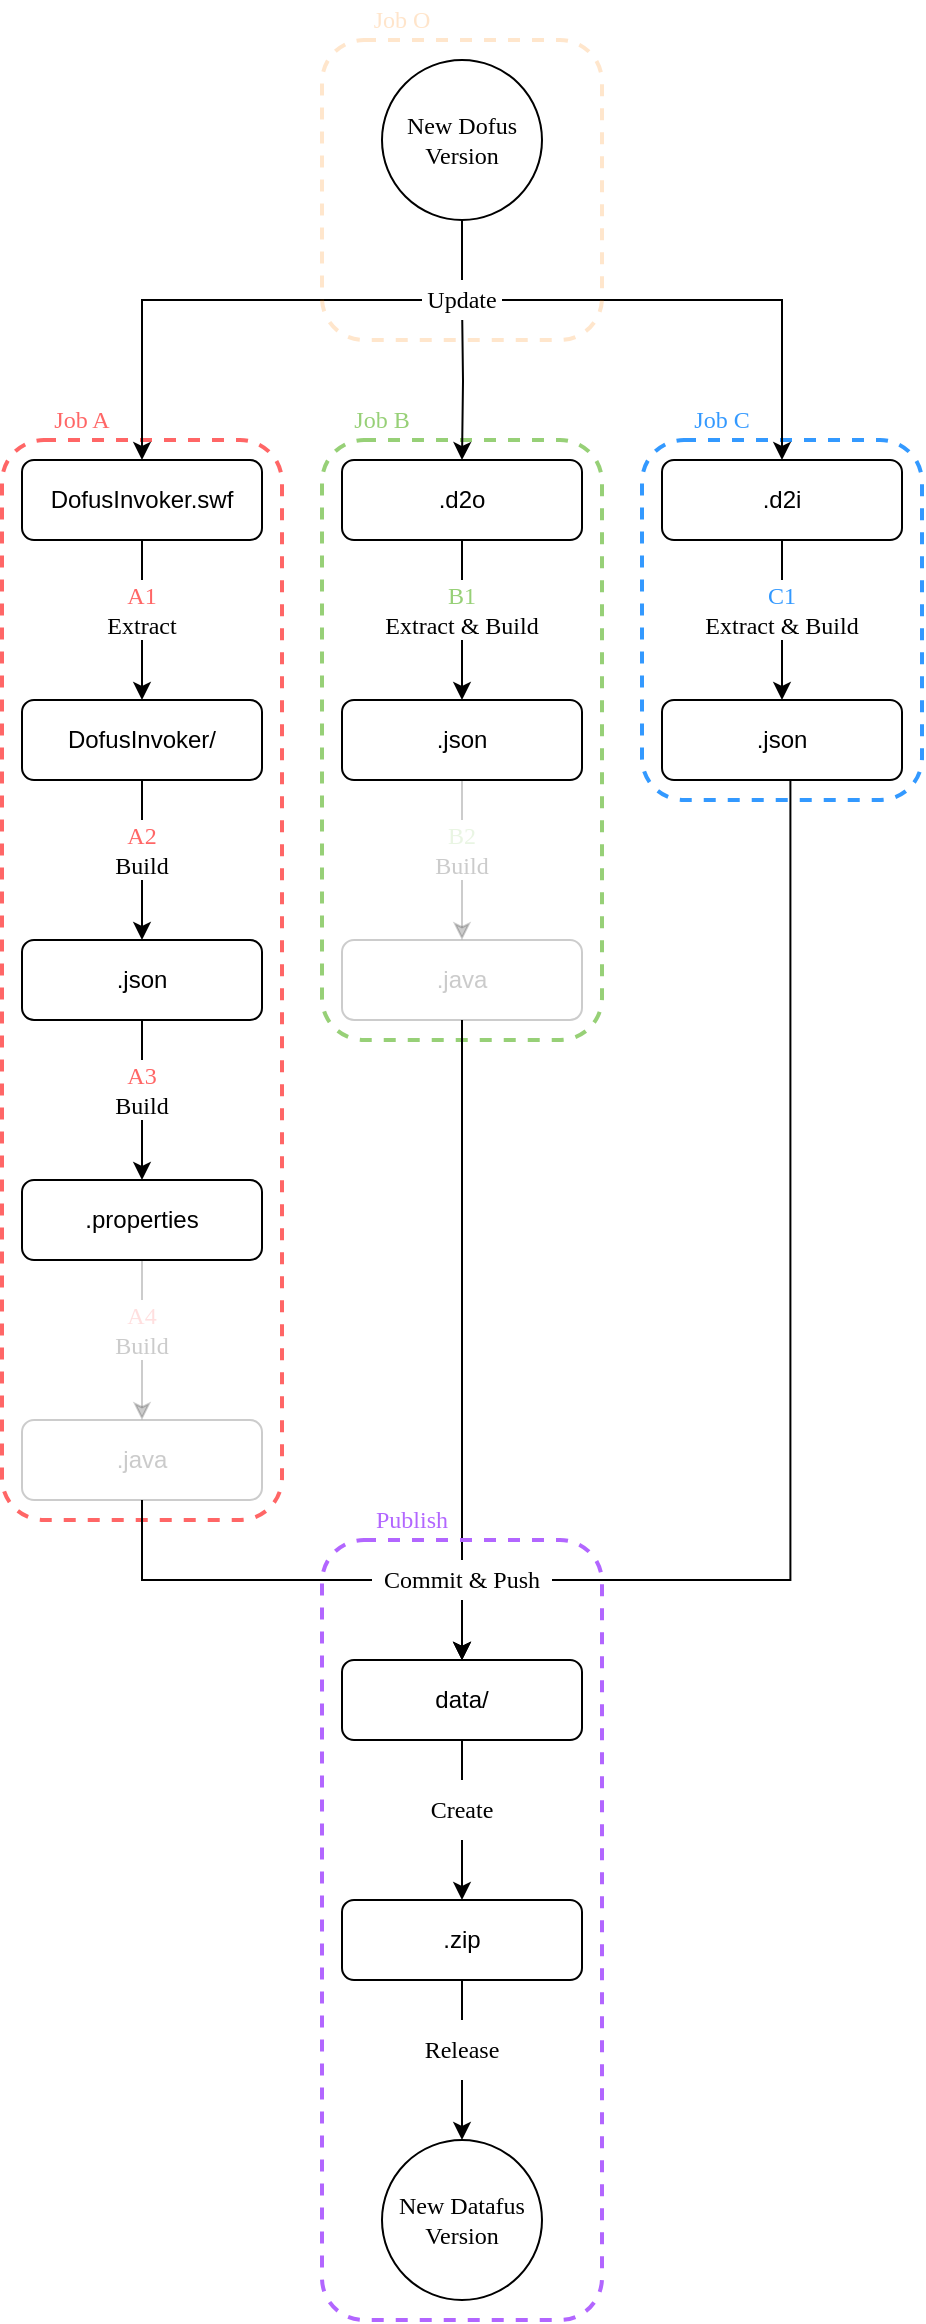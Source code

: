 <mxfile version="20.6.0" type="device"><diagram id="nhp_7rRbsJUrWBSMZgtv" name="Page-1"><mxGraphModel dx="813" dy="1030" grid="1" gridSize="10" guides="1" tooltips="1" connect="1" arrows="1" fold="1" page="1" pageScale="1" pageWidth="520" pageHeight="600" math="0" shadow="0"><root><mxCell id="0"/><mxCell id="1" parent="0"/><mxCell id="apTINImMdSON69x1LJTN-12" value="" style="rounded=1;whiteSpace=wrap;html=1;fontFamily=Georgia;fillColor=none;dashed=1;strokeWidth=2;strokeColor=#FF6666;connectable=0;" parent="1" vertex="1"><mxGeometry x="30" y="150" width="140" height="540" as="geometry"/></mxCell><mxCell id="apTINImMdSON69x1LJTN-14" value="" style="rounded=1;whiteSpace=wrap;html=1;fontFamily=Georgia;fillColor=none;dashed=1;strokeWidth=2;strokeColor=#3399FF;connectable=0;" parent="1" vertex="1"><mxGeometry x="350" y="150" width="140" height="180" as="geometry"/></mxCell><mxCell id="apTINImMdSON69x1LJTN-13" value="" style="rounded=1;whiteSpace=wrap;html=1;fontFamily=Georgia;fillColor=none;dashed=1;strokeWidth=2;strokeColor=#97D077;connectable=0;" parent="1" vertex="1"><mxGeometry x="190" y="150" width="140" height="300" as="geometry"/></mxCell><mxCell id="apTINImMdSON69x1LJTN-1" value="New Dofus Version" style="ellipse;whiteSpace=wrap;html=1;aspect=fixed;fontFamily=Georgia;" parent="1" vertex="1"><mxGeometry x="220" y="-40" width="80" height="80" as="geometry"/></mxCell><mxCell id="apTINImMdSON69x1LJTN-2" value=".d2o" style="rounded=1;whiteSpace=wrap;html=1;fontFamily=Helvetica;" parent="1" vertex="1"><mxGeometry x="200" y="160" width="120" height="40" as="geometry"/></mxCell><mxCell id="apTINImMdSON69x1LJTN-3" value=".d2i" style="rounded=1;whiteSpace=wrap;html=1;fontFamily=Helvetica;" parent="1" vertex="1"><mxGeometry x="360" y="160" width="120" height="40" as="geometry"/></mxCell><mxCell id="apTINImMdSON69x1LJTN-4" value="DofusInvoker.swf" style="rounded=1;whiteSpace=wrap;html=1;fontFamily=Helvetica;" parent="1" vertex="1"><mxGeometry x="40" y="160" width="120" height="40" as="geometry"/></mxCell><mxCell id="apTINImMdSON69x1LJTN-5" value="DofusInvoker/" style="rounded=1;whiteSpace=wrap;html=1;fontFamily=Helvetica;" parent="1" vertex="1"><mxGeometry x="40" y="280" width="120" height="40" as="geometry"/></mxCell><mxCell id="apTINImMdSON69x1LJTN-6" value=".json" style="rounded=1;whiteSpace=wrap;html=1;fontFamily=Helvetica;" parent="1" vertex="1"><mxGeometry x="200" y="280" width="120" height="40" as="geometry"/></mxCell><mxCell id="apTINImMdSON69x1LJTN-7" value=".json" style="rounded=1;whiteSpace=wrap;html=1;fontFamily=Helvetica;" parent="1" vertex="1"><mxGeometry x="360" y="280" width="120" height="40" as="geometry"/></mxCell><mxCell id="apTINImMdSON69x1LJTN-8" value=".java" style="rounded=1;whiteSpace=wrap;html=1;fontFamily=Helvetica;opacity=20;textOpacity=20;" parent="1" vertex="1"><mxGeometry x="200" y="400" width="120" height="40" as="geometry"/></mxCell><mxCell id="apTINImMdSON69x1LJTN-9" value=".json" style="rounded=1;whiteSpace=wrap;html=1;fontFamily=Helvetica;" parent="1" vertex="1"><mxGeometry x="40" y="400" width="120" height="40" as="geometry"/></mxCell><mxCell id="apTINImMdSON69x1LJTN-10" value=".properties" style="rounded=1;whiteSpace=wrap;html=1;fontFamily=Helvetica;" parent="1" vertex="1"><mxGeometry x="40" y="520" width="120" height="40" as="geometry"/></mxCell><mxCell id="apTINImMdSON69x1LJTN-16" style="edgeStyle=orthogonalEdgeStyle;rounded=0;orthogonalLoop=1;jettySize=auto;html=1;exitX=0.5;exitY=1;exitDx=0;exitDy=0;entryX=0.5;entryY=0;entryDx=0;entryDy=0;fontFamily=Georgia;" parent="1" source="apTINImMdSON69x1LJTN-4" target="apTINImMdSON69x1LJTN-5" edge="1"><mxGeometry relative="1" as="geometry"/></mxCell><mxCell id="apTINImMdSON69x1LJTN-17" style="edgeStyle=orthogonalEdgeStyle;rounded=0;orthogonalLoop=1;jettySize=auto;html=1;exitX=0.5;exitY=1;exitDx=0;exitDy=0;entryX=0.5;entryY=0;entryDx=0;entryDy=0;fontFamily=Georgia;" parent="1" source="apTINImMdSON69x1LJTN-5" target="apTINImMdSON69x1LJTN-9" edge="1"><mxGeometry relative="1" as="geometry"><mxPoint x="110" y="210" as="sourcePoint"/><mxPoint x="110" y="290" as="targetPoint"/></mxGeometry></mxCell><mxCell id="apTINImMdSON69x1LJTN-18" style="edgeStyle=orthogonalEdgeStyle;rounded=0;orthogonalLoop=1;jettySize=auto;html=1;exitX=0.5;exitY=1;exitDx=0;exitDy=0;entryX=0.5;entryY=0;entryDx=0;entryDy=0;fontFamily=Georgia;" parent="1" source="apTINImMdSON69x1LJTN-9" target="apTINImMdSON69x1LJTN-10" edge="1"><mxGeometry relative="1" as="geometry"><mxPoint x="110" y="330" as="sourcePoint"/><mxPoint x="110" y="410" as="targetPoint"/></mxGeometry></mxCell><mxCell id="apTINImMdSON69x1LJTN-19" style="edgeStyle=orthogonalEdgeStyle;rounded=0;orthogonalLoop=1;jettySize=auto;html=1;entryX=0.5;entryY=0;entryDx=0;entryDy=0;fontFamily=Georgia;exitX=0.5;exitY=1;exitDx=0;exitDy=0;opacity=20;" parent="1" source="apTINImMdSON69x1LJTN-6" target="apTINImMdSON69x1LJTN-8" edge="1"><mxGeometry relative="1" as="geometry"><mxPoint x="110" y="450" as="sourcePoint"/><mxPoint x="110" y="530" as="targetPoint"/></mxGeometry></mxCell><mxCell id="apTINImMdSON69x1LJTN-20" style="edgeStyle=orthogonalEdgeStyle;rounded=0;orthogonalLoop=1;jettySize=auto;html=1;fontFamily=Georgia;exitX=0.5;exitY=1;exitDx=0;exitDy=0;" parent="1" source="apTINImMdSON69x1LJTN-2" edge="1"><mxGeometry relative="1" as="geometry"><mxPoint x="270" y="330" as="sourcePoint"/><mxPoint x="260" y="280" as="targetPoint"/></mxGeometry></mxCell><mxCell id="apTINImMdSON69x1LJTN-21" style="edgeStyle=orthogonalEdgeStyle;rounded=0;orthogonalLoop=1;jettySize=auto;html=1;fontFamily=Georgia;exitX=0.5;exitY=1;exitDx=0;exitDy=0;entryX=0.5;entryY=0;entryDx=0;entryDy=0;" parent="1" source="apTINImMdSON69x1LJTN-3" target="apTINImMdSON69x1LJTN-7" edge="1"><mxGeometry relative="1" as="geometry"><mxPoint x="270" y="210" as="sourcePoint"/><mxPoint x="270" y="290" as="targetPoint"/></mxGeometry></mxCell><mxCell id="apTINImMdSON69x1LJTN-22" style="edgeStyle=orthogonalEdgeStyle;rounded=0;orthogonalLoop=1;jettySize=auto;html=1;exitX=0.5;exitY=1;exitDx=0;exitDy=0;entryX=0.5;entryY=0;entryDx=0;entryDy=0;fontFamily=Georgia;" parent="1" source="apTINImMdSON69x1LJTN-1" target="apTINImMdSON69x1LJTN-4" edge="1"><mxGeometry relative="1" as="geometry"><mxPoint x="110" y="210" as="sourcePoint"/><mxPoint x="110" y="290" as="targetPoint"/><Array as="points"><mxPoint x="260" y="80"/><mxPoint x="100" y="80"/></Array></mxGeometry></mxCell><mxCell id="apTINImMdSON69x1LJTN-23" style="edgeStyle=orthogonalEdgeStyle;rounded=0;orthogonalLoop=1;jettySize=auto;html=1;exitX=0.5;exitY=1;exitDx=0;exitDy=0;fontFamily=Georgia;" parent="1" source="apTINImMdSON69x1LJTN-1" edge="1"><mxGeometry relative="1" as="geometry"><mxPoint x="270" y="90" as="sourcePoint"/><mxPoint x="420" y="160" as="targetPoint"/><Array as="points"><mxPoint x="260" y="80"/><mxPoint x="420" y="80"/></Array></mxGeometry></mxCell><mxCell id="apTINImMdSON69x1LJTN-24" style="edgeStyle=orthogonalEdgeStyle;rounded=0;orthogonalLoop=1;jettySize=auto;html=1;fontFamily=Georgia;" parent="1" target="apTINImMdSON69x1LJTN-2" edge="1"><mxGeometry relative="1" as="geometry"><mxPoint x="260" y="80" as="sourcePoint"/><mxPoint x="430" y="170" as="targetPoint"/></mxGeometry></mxCell><mxCell id="apTINImMdSON69x1LJTN-25" value="&lt;div style=&quot;font-size: 12px&quot;&gt;&lt;font style=&quot;font-size: 12px&quot;&gt;A1&lt;/font&gt;&lt;/div&gt;&lt;div style=&quot;font-size: 12px&quot;&gt;&lt;font style=&quot;font-size: 12px&quot;&gt;&lt;font style=&quot;font-size: 12px&quot; color=&quot;#000000&quot;&gt;Extract&lt;/font&gt;&lt;br&gt;&lt;/font&gt;&lt;/div&gt;" style="text;html=1;strokeColor=none;align=center;verticalAlign=middle;whiteSpace=wrap;rounded=0;dashed=1;fontFamily=Georgia;spacing=0;fontSize=11;fontColor=#FF6666;labelBackgroundColor=none;fillColor=default;" parent="1" vertex="1"><mxGeometry x="80" y="220" width="40" height="30" as="geometry"/></mxCell><mxCell id="apTINImMdSON69x1LJTN-26" value="&lt;div&gt;&lt;font color=&quot;#FF6666&quot;&gt;A3&lt;/font&gt;&lt;br&gt;&lt;/div&gt;&lt;div&gt;Build&lt;/div&gt;" style="text;html=1;strokeColor=none;align=center;verticalAlign=middle;whiteSpace=wrap;rounded=0;dashed=1;fontFamily=Georgia;fillColor=#FFFFFF;" parent="1" vertex="1"><mxGeometry x="80" y="460" width="40" height="30" as="geometry"/></mxCell><mxCell id="apTINImMdSON69x1LJTN-28" value="&lt;div&gt;&lt;font color=&quot;#FF6666&quot;&gt;A2&lt;/font&gt;&lt;br&gt;&lt;/div&gt;&lt;div&gt;Build&lt;/div&gt;" style="text;html=1;strokeColor=none;align=center;verticalAlign=middle;whiteSpace=wrap;rounded=0;dashed=1;fontFamily=Georgia;fillColor=#FFFFFF;" parent="1" vertex="1"><mxGeometry x="80" y="340" width="40" height="30" as="geometry"/></mxCell><mxCell id="apTINImMdSON69x1LJTN-29" value="&lt;div&gt;&lt;font color=&quot;#97D077&quot;&gt;B2&lt;/font&gt;&lt;br&gt;&lt;/div&gt;&lt;div&gt;Build&lt;/div&gt;" style="text;html=1;strokeColor=none;align=center;verticalAlign=middle;whiteSpace=wrap;rounded=0;dashed=1;fontFamily=Georgia;fillColor=#FFFFFF;textOpacity=20;" parent="1" vertex="1"><mxGeometry x="240" y="340" width="40" height="30" as="geometry"/></mxCell><mxCell id="apTINImMdSON69x1LJTN-30" value="&lt;div&gt;&lt;font color=&quot;#97D077&quot;&gt;B1&lt;/font&gt;&lt;br&gt;&lt;/div&gt;&lt;div&gt;Extract &amp;amp; Build&lt;/div&gt;" style="text;html=1;strokeColor=none;align=center;verticalAlign=middle;whiteSpace=wrap;rounded=0;dashed=1;fontFamily=Georgia;fillColor=#FFFFFF;" parent="1" vertex="1"><mxGeometry x="200" y="220" width="120" height="30" as="geometry"/></mxCell><mxCell id="apTINImMdSON69x1LJTN-32" value="&lt;div&gt;&lt;font color=&quot;#3399FF&quot;&gt;C1&lt;/font&gt;&lt;br&gt;&lt;/div&gt;&lt;div&gt;Extract &amp;amp; Build&lt;/div&gt;" style="text;html=1;strokeColor=none;align=center;verticalAlign=middle;whiteSpace=wrap;rounded=0;dashed=1;fontFamily=Georgia;fillColor=#FFFFFF;" parent="1" vertex="1"><mxGeometry x="360" y="220" width="120" height="30" as="geometry"/></mxCell><mxCell id="apTINImMdSON69x1LJTN-34" value="Update" style="text;html=1;strokeColor=none;align=center;verticalAlign=middle;whiteSpace=wrap;rounded=0;dashed=1;fontFamily=Georgia;fillColor=#FFFFFF;" parent="1" vertex="1"><mxGeometry x="240" y="70" width="40" height="20" as="geometry"/></mxCell><mxCell id="apTINImMdSON69x1LJTN-47" value="Job A" style="text;html=1;strokeColor=none;align=center;verticalAlign=middle;whiteSpace=wrap;rounded=0;dashed=1;fontFamily=Georgia;fontColor=#FF6666;" parent="1" vertex="1"><mxGeometry x="50" y="130" width="40" height="20" as="geometry"/></mxCell><mxCell id="apTINImMdSON69x1LJTN-51" value="Job B" style="text;html=1;strokeColor=none;align=center;verticalAlign=middle;whiteSpace=wrap;rounded=0;dashed=1;fontFamily=Georgia;fontColor=#97D077;" parent="1" vertex="1"><mxGeometry x="200" y="130" width="40" height="20" as="geometry"/></mxCell><mxCell id="apTINImMdSON69x1LJTN-52" value="&lt;font color=&quot;#3399FF&quot;&gt;Job C&lt;br&gt;&lt;/font&gt;" style="text;html=1;strokeColor=none;align=center;verticalAlign=middle;whiteSpace=wrap;rounded=0;dashed=1;fontFamily=Georgia;fontColor=#FF6666;" parent="1" vertex="1"><mxGeometry x="370" y="130" width="40" height="20" as="geometry"/></mxCell><mxCell id="MlVKwU8iSEv3AwQgIC7t-1" value=".java" style="rounded=1;whiteSpace=wrap;html=1;fontFamily=Helvetica;opacity=20;textOpacity=20;" parent="1" vertex="1"><mxGeometry x="40" y="640" width="120" height="40" as="geometry"/></mxCell><mxCell id="MlVKwU8iSEv3AwQgIC7t-2" style="edgeStyle=orthogonalEdgeStyle;rounded=0;orthogonalLoop=1;jettySize=auto;html=1;entryX=0.5;entryY=0;entryDx=0;entryDy=0;fontFamily=Georgia;exitX=0.5;exitY=1;exitDx=0;exitDy=0;opacity=20;textOpacity=20;" parent="1" source="apTINImMdSON69x1LJTN-10" target="MlVKwU8iSEv3AwQgIC7t-1" edge="1"><mxGeometry relative="1" as="geometry"><mxPoint x="120" y="580" as="sourcePoint"/><mxPoint x="110" y="530" as="targetPoint"/></mxGeometry></mxCell><mxCell id="MlVKwU8iSEv3AwQgIC7t-3" value="&lt;div&gt;&lt;font color=&quot;#FF6666&quot;&gt;A4&lt;/font&gt;&lt;br&gt;&lt;/div&gt;&lt;div&gt;Build&lt;/div&gt;" style="text;html=1;strokeColor=none;align=center;verticalAlign=middle;whiteSpace=wrap;rounded=0;dashed=1;fontFamily=Georgia;fillColor=#FFFFFF;textOpacity=20;" parent="1" vertex="1"><mxGeometry x="80" y="580" width="40" height="30" as="geometry"/></mxCell><mxCell id="sLgVvRYrVAXlJ8nYai_G-1" value="data/" style="rounded=1;whiteSpace=wrap;html=1;fontFamily=Helvetica;" vertex="1" parent="1"><mxGeometry x="200" y="760" width="120" height="40" as="geometry"/></mxCell><mxCell id="sLgVvRYrVAXlJ8nYai_G-2" style="edgeStyle=orthogonalEdgeStyle;rounded=0;orthogonalLoop=1;jettySize=auto;html=1;exitX=0.5;exitY=1;exitDx=0;exitDy=0;fontFamily=Georgia;entryX=0.5;entryY=0;entryDx=0;entryDy=0;" edge="1" parent="1" source="MlVKwU8iSEv3AwQgIC7t-1" target="sLgVvRYrVAXlJ8nYai_G-1"><mxGeometry relative="1" as="geometry"><mxPoint x="110" y="450" as="sourcePoint"/><mxPoint x="240" y="780" as="targetPoint"/><Array as="points"><mxPoint x="100" y="720"/><mxPoint x="260" y="720"/></Array></mxGeometry></mxCell><mxCell id="sLgVvRYrVAXlJ8nYai_G-3" style="edgeStyle=orthogonalEdgeStyle;rounded=0;orthogonalLoop=1;jettySize=auto;html=1;fontFamily=Georgia;exitX=0.5;exitY=1;exitDx=0;exitDy=0;entryX=0.5;entryY=0;entryDx=0;entryDy=0;" edge="1" parent="1" source="apTINImMdSON69x1LJTN-8" target="sLgVvRYrVAXlJ8nYai_G-1"><mxGeometry relative="1" as="geometry"><mxPoint x="265" y="439" as="sourcePoint"/><mxPoint x="320" y="650" as="targetPoint"/></mxGeometry></mxCell><mxCell id="sLgVvRYrVAXlJ8nYai_G-4" style="edgeStyle=orthogonalEdgeStyle;rounded=0;orthogonalLoop=1;jettySize=auto;html=1;fontFamily=Georgia;exitX=0.535;exitY=1.007;exitDx=0;exitDy=0;exitPerimeter=0;entryX=0.5;entryY=0;entryDx=0;entryDy=0;" edge="1" parent="1" source="apTINImMdSON69x1LJTN-7" target="sLgVvRYrVAXlJ8nYai_G-1"><mxGeometry relative="1" as="geometry"><mxPoint x="270" y="450" as="sourcePoint"/><mxPoint x="310" y="790" as="targetPoint"/><Array as="points"><mxPoint x="424" y="720"/><mxPoint x="260" y="720"/></Array></mxGeometry></mxCell><mxCell id="sLgVvRYrVAXlJ8nYai_G-9" value="&lt;div&gt;Commit &amp;amp; Push&lt;br&gt;&lt;/div&gt;" style="text;html=1;strokeColor=none;align=center;verticalAlign=middle;whiteSpace=wrap;rounded=0;dashed=1;fontFamily=Georgia;fillColor=#FFFFFF;" vertex="1" parent="1"><mxGeometry x="215" y="710" width="90" height="20" as="geometry"/></mxCell><mxCell id="sLgVvRYrVAXlJ8nYai_G-10" style="edgeStyle=orthogonalEdgeStyle;rounded=0;orthogonalLoop=1;jettySize=auto;html=1;exitX=0.5;exitY=1;exitDx=0;exitDy=0;fontFamily=Georgia;entryX=0.5;entryY=0;entryDx=0;entryDy=0;" edge="1" parent="1" source="sLgVvRYrVAXlJ8nYai_G-1" target="sLgVvRYrVAXlJ8nYai_G-11"><mxGeometry relative="1" as="geometry"><mxPoint x="110" y="450" as="sourcePoint"/><mxPoint x="370" y="840" as="targetPoint"/></mxGeometry></mxCell><mxCell id="sLgVvRYrVAXlJ8nYai_G-11" value=".zip" style="rounded=1;whiteSpace=wrap;html=1;fontFamily=Helvetica;" vertex="1" parent="1"><mxGeometry x="200" y="880" width="120" height="40" as="geometry"/></mxCell><mxCell id="sLgVvRYrVAXlJ8nYai_G-12" value="New Datafus Version" style="ellipse;whiteSpace=wrap;html=1;aspect=fixed;fontFamily=Georgia;" vertex="1" parent="1"><mxGeometry x="220" y="1000" width="80" height="80" as="geometry"/></mxCell><mxCell id="sLgVvRYrVAXlJ8nYai_G-13" style="edgeStyle=orthogonalEdgeStyle;rounded=0;orthogonalLoop=1;jettySize=auto;html=1;exitX=0.5;exitY=1;exitDx=0;exitDy=0;fontFamily=Georgia;entryX=0.5;entryY=0;entryDx=0;entryDy=0;" edge="1" parent="1" source="sLgVvRYrVAXlJ8nYai_G-11" target="sLgVvRYrVAXlJ8nYai_G-12"><mxGeometry relative="1" as="geometry"><mxPoint x="270" y="810" as="sourcePoint"/><mxPoint x="270" y="890" as="targetPoint"/></mxGeometry></mxCell><mxCell id="sLgVvRYrVAXlJ8nYai_G-14" value="Create" style="text;html=1;strokeColor=none;align=center;verticalAlign=middle;whiteSpace=wrap;rounded=0;dashed=1;fontFamily=Georgia;fillColor=#FFFFFF;" vertex="1" parent="1"><mxGeometry x="240" y="820" width="40" height="30" as="geometry"/></mxCell><mxCell id="sLgVvRYrVAXlJ8nYai_G-16" value="" style="rounded=1;whiteSpace=wrap;html=1;fontFamily=Georgia;fillColor=none;dashed=1;strokeWidth=2;strokeColor=#B266FF;connectable=0;" vertex="1" parent="1"><mxGeometry x="190" y="700" width="140" height="390" as="geometry"/></mxCell><mxCell id="sLgVvRYrVAXlJ8nYai_G-15" value="Release" style="text;html=1;strokeColor=none;align=center;verticalAlign=middle;whiteSpace=wrap;rounded=0;dashed=1;fontFamily=Georgia;fillColor=#FFFFFF;" vertex="1" parent="1"><mxGeometry x="240" y="940" width="40" height="30" as="geometry"/></mxCell><mxCell id="sLgVvRYrVAXlJ8nYai_G-19" value="Publish" style="text;html=1;strokeColor=none;align=center;verticalAlign=middle;whiteSpace=wrap;rounded=0;dashed=1;fontFamily=Georgia;fontColor=#B266FF;" vertex="1" parent="1"><mxGeometry x="215" y="680" width="40" height="20" as="geometry"/></mxCell><mxCell id="sLgVvRYrVAXlJ8nYai_G-20" value="" style="rounded=1;whiteSpace=wrap;html=1;fontFamily=Georgia;fillColor=none;dashed=1;strokeWidth=2;strokeColor=#FF8000;connectable=0;opacity=20;" vertex="1" parent="1"><mxGeometry x="190" y="-50" width="140" height="150" as="geometry"/></mxCell><mxCell id="sLgVvRYrVAXlJ8nYai_G-22" value="&lt;font color=&quot;#FF8000&quot;&gt;Job O&lt;br&gt;&lt;/font&gt;" style="text;html=1;strokeColor=none;align=center;verticalAlign=middle;whiteSpace=wrap;rounded=0;dashed=1;fontFamily=Georgia;fontColor=#97D077;textOpacity=20;" vertex="1" parent="1"><mxGeometry x="210" y="-70" width="40" height="20" as="geometry"/></mxCell></root></mxGraphModel></diagram></mxfile>